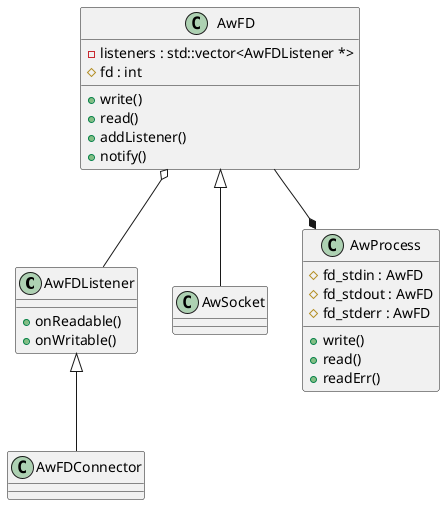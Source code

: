 @startuml
AwFDListener <|-- AwFDConnector
AwFD <|-- AwSocket
AwFD --* AwProcess
AwFD o-- AwFDListener

class AwFDListener {
 +onReadable()
 +onWritable()
}

class AwFD {
 -listeners : std::vector<AwFDListener *>
 #fd : int
 +write()
 +read()
 +addListener()
 +notify()
}

class AwProcess {
 #fd_stdin : AwFD
 #fd_stdout : AwFD
 #fd_stderr : AwFD
 +write()
 +read()
 +readErr()
}
@enduml
